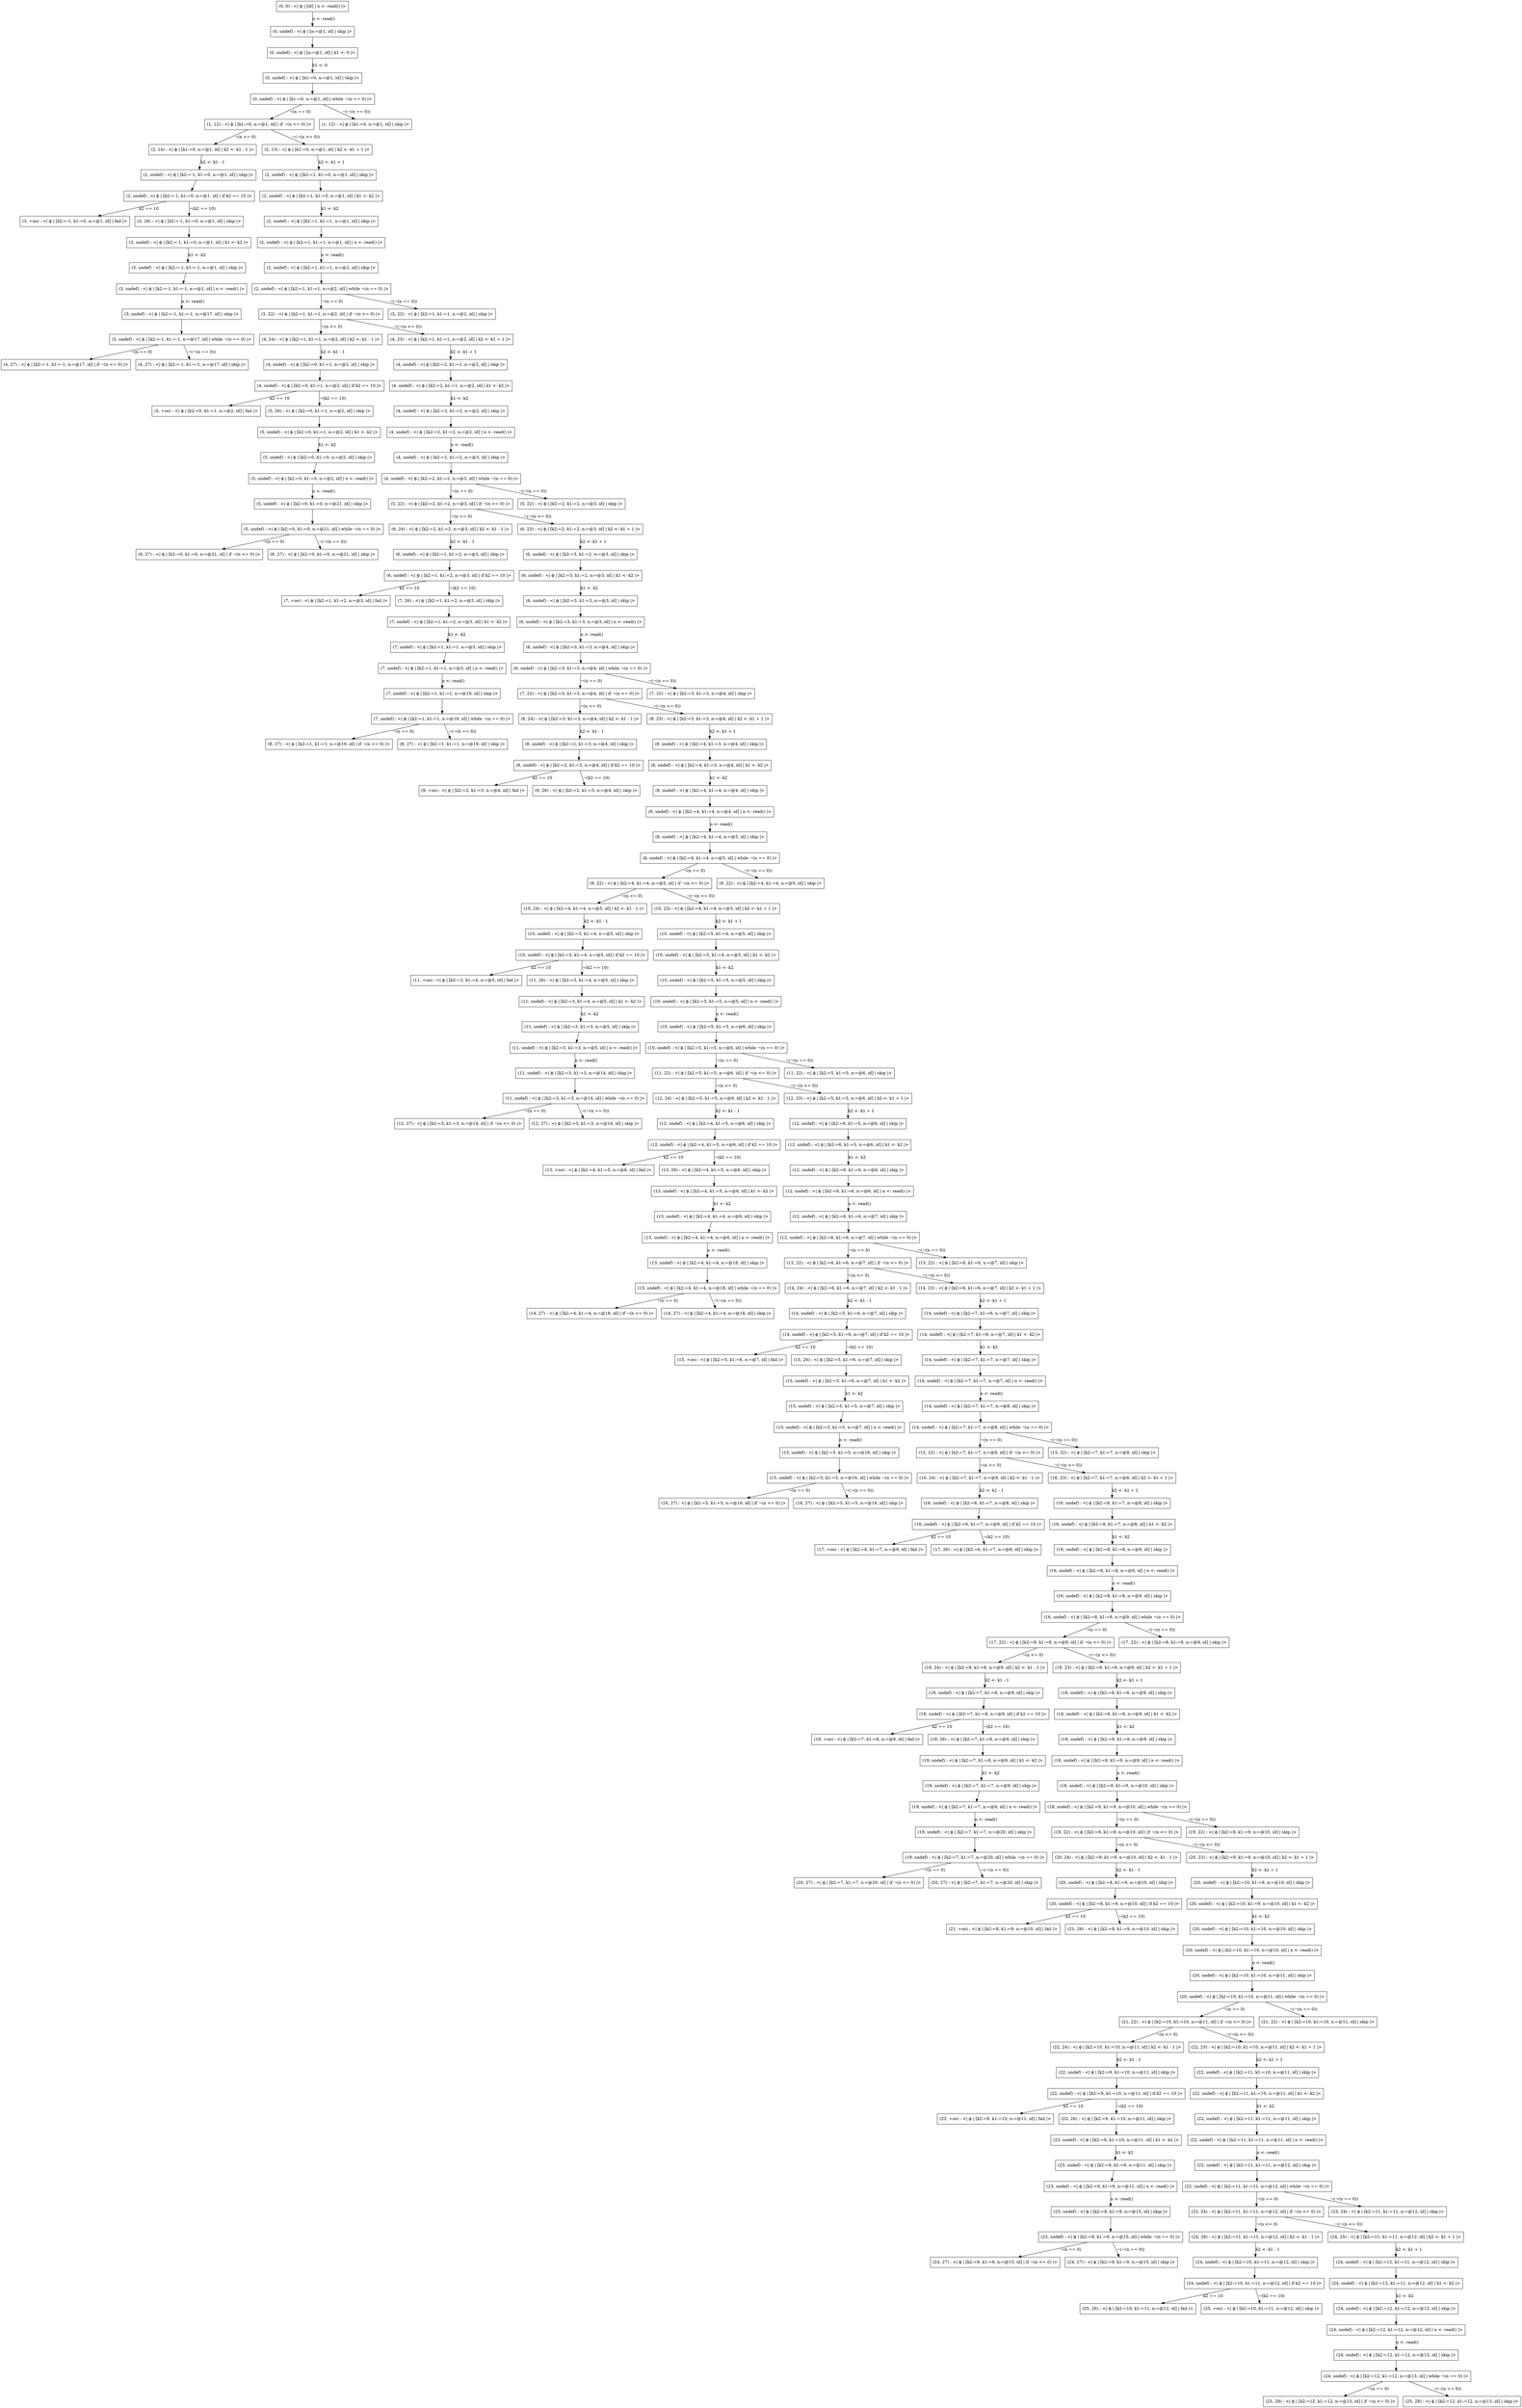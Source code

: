 digraph{
node[shape=box]
"(0, 0) : <| ϕ | [id] | n <- read() |>" -> "(0, undef) : <| ϕ | [n:=@1, id] | skip |>"[label="n <- read()"]
"(0, undef) : <| ϕ | [n:=@1, id] | skip |>" -> "(0, undef) : <| ϕ | [n:=@1, id] | k1 <- 0 |>"[label=""]
"(0, undef) : <| ϕ | [n:=@1, id] | k1 <- 0 |>" -> "(0, undef) : <| ϕ | [k1:=0, n:=@1, id] | skip |>"[label="k1 <- 0"]
"(0, undef) : <| ϕ | [k1:=0, n:=@1, id] | skip |>" -> "(0, undef) : <| ϕ | [k1:=0, n:=@1, id] | while ¬(n == 0) |>"[label=""]
"(0, undef) : <| ϕ | [k1:=0, n:=@1, id] | while ¬(n == 0) |>" -> "(1, 12) : <| ϕ | [k1:=0, n:=@1, id] | if ¬(n <= 0) |>"[label="¬(n == 0)"]
"(0, undef) : <| ϕ | [k1:=0, n:=@1, id] | while ¬(n == 0) |>" -> "(1, 12) : <| ϕ | [k1:=0, n:=@1, id] | skip |>"[label="¬(¬(n == 0))"]
"(1, 12) : <| ϕ | [k1:=0, n:=@1, id] | if ¬(n <= 0) |>" -> "(2, 14) : <| ϕ | [k1:=0, n:=@1, id] | k2 <- k1 - 1 |>"[label="¬(n <= 0)"]
"(1, 12) : <| ϕ | [k1:=0, n:=@1, id] | if ¬(n <= 0) |>" -> "(2, 13) : <| ϕ | [k1:=0, n:=@1, id] | k2 <- k1 + 1 |>"[label="¬(¬(n <= 0))"]
"(2, 13) : <| ϕ | [k1:=0, n:=@1, id] | k2 <- k1 + 1 |>" -> "(2, undef) : <| ϕ | [k2:=1, k1:=0, n:=@1, id] | skip |>"[label="k2 <- k1 + 1"]
"(2, undef) : <| ϕ | [k2:=1, k1:=0, n:=@1, id] | skip |>" -> "(2, undef) : <| ϕ | [k2:=1, k1:=0, n:=@1, id] | k1 <- k2 |>"[label=""]
"(2, undef) : <| ϕ | [k2:=1, k1:=0, n:=@1, id] | k1 <- k2 |>" -> "(2, undef) : <| ϕ | [k2:=1, k1:=1, n:=@1, id] | skip |>"[label="k1 <- k2"]
"(2, undef) : <| ϕ | [k2:=1, k1:=1, n:=@1, id] | skip |>" -> "(2, undef) : <| ϕ | [k2:=1, k1:=1, n:=@1, id] | n <- read() |>"[label=""]
"(2, undef) : <| ϕ | [k2:=1, k1:=1, n:=@1, id] | n <- read() |>" -> "(2, undef) : <| ϕ | [k2:=1, k1:=1, n:=@2, id] | skip |>"[label="n <- read()"]
"(2, undef) : <| ϕ | [k2:=1, k1:=1, n:=@2, id] | skip |>" -> "(2, undef) : <| ϕ | [k2:=1, k1:=1, n:=@2, id] | while ¬(n == 0) |>"[label=""]
"(2, undef) : <| ϕ | [k2:=1, k1:=1, n:=@2, id] | while ¬(n == 0) |>" -> "(3, 22) : <| ϕ | [k2:=1, k1:=1, n:=@2, id] | if ¬(n <= 0) |>"[label="¬(n == 0)"]
"(2, undef) : <| ϕ | [k2:=1, k1:=1, n:=@2, id] | while ¬(n == 0) |>" -> "(3, 22) : <| ϕ | [k2:=1, k1:=1, n:=@2, id] | skip |>"[label="¬(¬(n == 0))"]
"(2, 14) : <| ϕ | [k1:=0, n:=@1, id] | k2 <- k1 - 1 |>" -> "(2, undef) : <| ϕ | [k2:=-1, k1:=0, n:=@1, id] | skip |>"[label="k2 <- k1 - 1"]
"(2, undef) : <| ϕ | [k2:=-1, k1:=0, n:=@1, id] | skip |>" -> "(2, undef) : <| ϕ | [k2:=-1, k1:=0, n:=@1, id] | if k2 == 10 |>"[label=""]
"(2, undef) : <| ϕ | [k2:=-1, k1:=0, n:=@1, id] | if k2 == 10 |>" -> "(3, +oo) : <| ϕ | [k2:=-1, k1:=0, n:=@1, id] | fail |>"[label="k2 == 10"]
"(2, undef) : <| ϕ | [k2:=-1, k1:=0, n:=@1, id] | if k2 == 10 |>" -> "(3, 26) : <| ϕ | [k2:=-1, k1:=0, n:=@1, id] | skip |>"[label="¬(k2 == 10)"]
"(3, 22) : <| ϕ | [k2:=1, k1:=1, n:=@2, id] | if ¬(n <= 0) |>" -> "(4, 24) : <| ϕ | [k2:=1, k1:=1, n:=@2, id] | k2 <- k1 - 1 |>"[label="¬(n <= 0)"]
"(3, 22) : <| ϕ | [k2:=1, k1:=1, n:=@2, id] | if ¬(n <= 0) |>" -> "(4, 23) : <| ϕ | [k2:=1, k1:=1, n:=@2, id] | k2 <- k1 + 1 |>"[label="¬(¬(n <= 0))"]
"(4, 23) : <| ϕ | [k2:=1, k1:=1, n:=@2, id] | k2 <- k1 + 1 |>" -> "(4, undef) : <| ϕ | [k2:=2, k1:=1, n:=@2, id] | skip |>"[label="k2 <- k1 + 1"]
"(4, undef) : <| ϕ | [k2:=2, k1:=1, n:=@2, id] | skip |>" -> "(4, undef) : <| ϕ | [k2:=2, k1:=1, n:=@2, id] | k1 <- k2 |>"[label=""]
"(4, undef) : <| ϕ | [k2:=2, k1:=1, n:=@2, id] | k1 <- k2 |>" -> "(4, undef) : <| ϕ | [k2:=2, k1:=2, n:=@2, id] | skip |>"[label="k1 <- k2"]
"(4, undef) : <| ϕ | [k2:=2, k1:=2, n:=@2, id] | skip |>" -> "(4, undef) : <| ϕ | [k2:=2, k1:=2, n:=@2, id] | n <- read() |>"[label=""]
"(4, undef) : <| ϕ | [k2:=2, k1:=2, n:=@2, id] | n <- read() |>" -> "(4, undef) : <| ϕ | [k2:=2, k1:=2, n:=@3, id] | skip |>"[label="n <- read()"]
"(4, undef) : <| ϕ | [k2:=2, k1:=2, n:=@3, id] | skip |>" -> "(4, undef) : <| ϕ | [k2:=2, k1:=2, n:=@3, id] | while ¬(n == 0) |>"[label=""]
"(4, undef) : <| ϕ | [k2:=2, k1:=2, n:=@3, id] | while ¬(n == 0) |>" -> "(5, 22) : <| ϕ | [k2:=2, k1:=2, n:=@3, id] | if ¬(n <= 0) |>"[label="¬(n == 0)"]
"(4, undef) : <| ϕ | [k2:=2, k1:=2, n:=@3, id] | while ¬(n == 0) |>" -> "(5, 22) : <| ϕ | [k2:=2, k1:=2, n:=@3, id] | skip |>"[label="¬(¬(n == 0))"]
"(5, 22) : <| ϕ | [k2:=2, k1:=2, n:=@3, id] | if ¬(n <= 0) |>" -> "(6, 24) : <| ϕ | [k2:=2, k1:=2, n:=@3, id] | k2 <- k1 - 1 |>"[label="¬(n <= 0)"]
"(5, 22) : <| ϕ | [k2:=2, k1:=2, n:=@3, id] | if ¬(n <= 0) |>" -> "(6, 23) : <| ϕ | [k2:=2, k1:=2, n:=@3, id] | k2 <- k1 + 1 |>"[label="¬(¬(n <= 0))"]
"(6, 23) : <| ϕ | [k2:=2, k1:=2, n:=@3, id] | k2 <- k1 + 1 |>" -> "(6, undef) : <| ϕ | [k2:=3, k1:=2, n:=@3, id] | skip |>"[label="k2 <- k1 + 1"]
"(6, undef) : <| ϕ | [k2:=3, k1:=2, n:=@3, id] | skip |>" -> "(6, undef) : <| ϕ | [k2:=3, k1:=2, n:=@3, id] | k1 <- k2 |>"[label=""]
"(6, undef) : <| ϕ | [k2:=3, k1:=2, n:=@3, id] | k1 <- k2 |>" -> "(6, undef) : <| ϕ | [k2:=3, k1:=3, n:=@3, id] | skip |>"[label="k1 <- k2"]
"(6, undef) : <| ϕ | [k2:=3, k1:=3, n:=@3, id] | skip |>" -> "(6, undef) : <| ϕ | [k2:=3, k1:=3, n:=@3, id] | n <- read() |>"[label=""]
"(6, undef) : <| ϕ | [k2:=3, k1:=3, n:=@3, id] | n <- read() |>" -> "(6, undef) : <| ϕ | [k2:=3, k1:=3, n:=@4, id] | skip |>"[label="n <- read()"]
"(6, undef) : <| ϕ | [k2:=3, k1:=3, n:=@4, id] | skip |>" -> "(6, undef) : <| ϕ | [k2:=3, k1:=3, n:=@4, id] | while ¬(n == 0) |>"[label=""]
"(6, undef) : <| ϕ | [k2:=3, k1:=3, n:=@4, id] | while ¬(n == 0) |>" -> "(7, 22) : <| ϕ | [k2:=3, k1:=3, n:=@4, id] | if ¬(n <= 0) |>"[label="¬(n == 0)"]
"(6, undef) : <| ϕ | [k2:=3, k1:=3, n:=@4, id] | while ¬(n == 0) |>" -> "(7, 22) : <| ϕ | [k2:=3, k1:=3, n:=@4, id] | skip |>"[label="¬(¬(n == 0))"]
"(7, 22) : <| ϕ | [k2:=3, k1:=3, n:=@4, id] | if ¬(n <= 0) |>" -> "(8, 24) : <| ϕ | [k2:=3, k1:=3, n:=@4, id] | k2 <- k1 - 1 |>"[label="¬(n <= 0)"]
"(7, 22) : <| ϕ | [k2:=3, k1:=3, n:=@4, id] | if ¬(n <= 0) |>" -> "(8, 23) : <| ϕ | [k2:=3, k1:=3, n:=@4, id] | k2 <- k1 + 1 |>"[label="¬(¬(n <= 0))"]
"(8, 23) : <| ϕ | [k2:=3, k1:=3, n:=@4, id] | k2 <- k1 + 1 |>" -> "(8, undef) : <| ϕ | [k2:=4, k1:=3, n:=@4, id] | skip |>"[label="k2 <- k1 + 1"]
"(8, undef) : <| ϕ | [k2:=4, k1:=3, n:=@4, id] | skip |>" -> "(8, undef) : <| ϕ | [k2:=4, k1:=3, n:=@4, id] | k1 <- k2 |>"[label=""]
"(8, undef) : <| ϕ | [k2:=4, k1:=3, n:=@4, id] | k1 <- k2 |>" -> "(8, undef) : <| ϕ | [k2:=4, k1:=4, n:=@4, id] | skip |>"[label="k1 <- k2"]
"(8, undef) : <| ϕ | [k2:=4, k1:=4, n:=@4, id] | skip |>" -> "(8, undef) : <| ϕ | [k2:=4, k1:=4, n:=@4, id] | n <- read() |>"[label=""]
"(8, undef) : <| ϕ | [k2:=4, k1:=4, n:=@4, id] | n <- read() |>" -> "(8, undef) : <| ϕ | [k2:=4, k1:=4, n:=@5, id] | skip |>"[label="n <- read()"]
"(8, undef) : <| ϕ | [k2:=4, k1:=4, n:=@5, id] | skip |>" -> "(8, undef) : <| ϕ | [k2:=4, k1:=4, n:=@5, id] | while ¬(n == 0) |>"[label=""]
"(8, undef) : <| ϕ | [k2:=4, k1:=4, n:=@5, id] | while ¬(n == 0) |>" -> "(9, 22) : <| ϕ | [k2:=4, k1:=4, n:=@5, id] | if ¬(n <= 0) |>"[label="¬(n == 0)"]
"(8, undef) : <| ϕ | [k2:=4, k1:=4, n:=@5, id] | while ¬(n == 0) |>" -> "(9, 22) : <| ϕ | [k2:=4, k1:=4, n:=@5, id] | skip |>"[label="¬(¬(n == 0))"]
"(9, 22) : <| ϕ | [k2:=4, k1:=4, n:=@5, id] | if ¬(n <= 0) |>" -> "(10, 24) : <| ϕ | [k2:=4, k1:=4, n:=@5, id] | k2 <- k1 - 1 |>"[label="¬(n <= 0)"]
"(9, 22) : <| ϕ | [k2:=4, k1:=4, n:=@5, id] | if ¬(n <= 0) |>" -> "(10, 23) : <| ϕ | [k2:=4, k1:=4, n:=@5, id] | k2 <- k1 + 1 |>"[label="¬(¬(n <= 0))"]
"(10, 23) : <| ϕ | [k2:=4, k1:=4, n:=@5, id] | k2 <- k1 + 1 |>" -> "(10, undef) : <| ϕ | [k2:=5, k1:=4, n:=@5, id] | skip |>"[label="k2 <- k1 + 1"]
"(10, undef) : <| ϕ | [k2:=5, k1:=4, n:=@5, id] | skip |>" -> "(10, undef) : <| ϕ | [k2:=5, k1:=4, n:=@5, id] | k1 <- k2 |>"[label=""]
"(10, undef) : <| ϕ | [k2:=5, k1:=4, n:=@5, id] | k1 <- k2 |>" -> "(10, undef) : <| ϕ | [k2:=5, k1:=5, n:=@5, id] | skip |>"[label="k1 <- k2"]
"(10, undef) : <| ϕ | [k2:=5, k1:=5, n:=@5, id] | skip |>" -> "(10, undef) : <| ϕ | [k2:=5, k1:=5, n:=@5, id] | n <- read() |>"[label=""]
"(10, undef) : <| ϕ | [k2:=5, k1:=5, n:=@5, id] | n <- read() |>" -> "(10, undef) : <| ϕ | [k2:=5, k1:=5, n:=@6, id] | skip |>"[label="n <- read()"]
"(10, undef) : <| ϕ | [k2:=5, k1:=5, n:=@6, id] | skip |>" -> "(10, undef) : <| ϕ | [k2:=5, k1:=5, n:=@6, id] | while ¬(n == 0) |>"[label=""]
"(10, undef) : <| ϕ | [k2:=5, k1:=5, n:=@6, id] | while ¬(n == 0) |>" -> "(11, 22) : <| ϕ | [k2:=5, k1:=5, n:=@6, id] | if ¬(n <= 0) |>"[label="¬(n == 0)"]
"(10, undef) : <| ϕ | [k2:=5, k1:=5, n:=@6, id] | while ¬(n == 0) |>" -> "(11, 22) : <| ϕ | [k2:=5, k1:=5, n:=@6, id] | skip |>"[label="¬(¬(n == 0))"]
"(11, 22) : <| ϕ | [k2:=5, k1:=5, n:=@6, id] | if ¬(n <= 0) |>" -> "(12, 24) : <| ϕ | [k2:=5, k1:=5, n:=@6, id] | k2 <- k1 - 1 |>"[label="¬(n <= 0)"]
"(11, 22) : <| ϕ | [k2:=5, k1:=5, n:=@6, id] | if ¬(n <= 0) |>" -> "(12, 23) : <| ϕ | [k2:=5, k1:=5, n:=@6, id] | k2 <- k1 + 1 |>"[label="¬(¬(n <= 0))"]
"(12, 23) : <| ϕ | [k2:=5, k1:=5, n:=@6, id] | k2 <- k1 + 1 |>" -> "(12, undef) : <| ϕ | [k2:=6, k1:=5, n:=@6, id] | skip |>"[label="k2 <- k1 + 1"]
"(12, undef) : <| ϕ | [k2:=6, k1:=5, n:=@6, id] | skip |>" -> "(12, undef) : <| ϕ | [k2:=6, k1:=5, n:=@6, id] | k1 <- k2 |>"[label=""]
"(12, undef) : <| ϕ | [k2:=6, k1:=5, n:=@6, id] | k1 <- k2 |>" -> "(12, undef) : <| ϕ | [k2:=6, k1:=6, n:=@6, id] | skip |>"[label="k1 <- k2"]
"(12, undef) : <| ϕ | [k2:=6, k1:=6, n:=@6, id] | skip |>" -> "(12, undef) : <| ϕ | [k2:=6, k1:=6, n:=@6, id] | n <- read() |>"[label=""]
"(12, undef) : <| ϕ | [k2:=6, k1:=6, n:=@6, id] | n <- read() |>" -> "(12, undef) : <| ϕ | [k2:=6, k1:=6, n:=@7, id] | skip |>"[label="n <- read()"]
"(12, undef) : <| ϕ | [k2:=6, k1:=6, n:=@7, id] | skip |>" -> "(12, undef) : <| ϕ | [k2:=6, k1:=6, n:=@7, id] | while ¬(n == 0) |>"[label=""]
"(12, undef) : <| ϕ | [k2:=6, k1:=6, n:=@7, id] | while ¬(n == 0) |>" -> "(13, 22) : <| ϕ | [k2:=6, k1:=6, n:=@7, id] | if ¬(n <= 0) |>"[label="¬(n == 0)"]
"(12, undef) : <| ϕ | [k2:=6, k1:=6, n:=@7, id] | while ¬(n == 0) |>" -> "(13, 22) : <| ϕ | [k2:=6, k1:=6, n:=@7, id] | skip |>"[label="¬(¬(n == 0))"]
"(13, 22) : <| ϕ | [k2:=6, k1:=6, n:=@7, id] | if ¬(n <= 0) |>" -> "(14, 24) : <| ϕ | [k2:=6, k1:=6, n:=@7, id] | k2 <- k1 - 1 |>"[label="¬(n <= 0)"]
"(13, 22) : <| ϕ | [k2:=6, k1:=6, n:=@7, id] | if ¬(n <= 0) |>" -> "(14, 23) : <| ϕ | [k2:=6, k1:=6, n:=@7, id] | k2 <- k1 + 1 |>"[label="¬(¬(n <= 0))"]
"(14, 23) : <| ϕ | [k2:=6, k1:=6, n:=@7, id] | k2 <- k1 + 1 |>" -> "(14, undef) : <| ϕ | [k2:=7, k1:=6, n:=@7, id] | skip |>"[label="k2 <- k1 + 1"]
"(14, undef) : <| ϕ | [k2:=7, k1:=6, n:=@7, id] | skip |>" -> "(14, undef) : <| ϕ | [k2:=7, k1:=6, n:=@7, id] | k1 <- k2 |>"[label=""]
"(14, undef) : <| ϕ | [k2:=7, k1:=6, n:=@7, id] | k1 <- k2 |>" -> "(14, undef) : <| ϕ | [k2:=7, k1:=7, n:=@7, id] | skip |>"[label="k1 <- k2"]
"(14, undef) : <| ϕ | [k2:=7, k1:=7, n:=@7, id] | skip |>" -> "(14, undef) : <| ϕ | [k2:=7, k1:=7, n:=@7, id] | n <- read() |>"[label=""]
"(14, undef) : <| ϕ | [k2:=7, k1:=7, n:=@7, id] | n <- read() |>" -> "(14, undef) : <| ϕ | [k2:=7, k1:=7, n:=@8, id] | skip |>"[label="n <- read()"]
"(14, undef) : <| ϕ | [k2:=7, k1:=7, n:=@8, id] | skip |>" -> "(14, undef) : <| ϕ | [k2:=7, k1:=7, n:=@8, id] | while ¬(n == 0) |>"[label=""]
"(14, undef) : <| ϕ | [k2:=7, k1:=7, n:=@8, id] | while ¬(n == 0) |>" -> "(15, 22) : <| ϕ | [k2:=7, k1:=7, n:=@8, id] | if ¬(n <= 0) |>"[label="¬(n == 0)"]
"(14, undef) : <| ϕ | [k2:=7, k1:=7, n:=@8, id] | while ¬(n == 0) |>" -> "(15, 22) : <| ϕ | [k2:=7, k1:=7, n:=@8, id] | skip |>"[label="¬(¬(n == 0))"]
"(15, 22) : <| ϕ | [k2:=7, k1:=7, n:=@8, id] | if ¬(n <= 0) |>" -> "(16, 24) : <| ϕ | [k2:=7, k1:=7, n:=@8, id] | k2 <- k1 - 1 |>"[label="¬(n <= 0)"]
"(15, 22) : <| ϕ | [k2:=7, k1:=7, n:=@8, id] | if ¬(n <= 0) |>" -> "(16, 23) : <| ϕ | [k2:=7, k1:=7, n:=@8, id] | k2 <- k1 + 1 |>"[label="¬(¬(n <= 0))"]
"(16, 23) : <| ϕ | [k2:=7, k1:=7, n:=@8, id] | k2 <- k1 + 1 |>" -> "(16, undef) : <| ϕ | [k2:=8, k1:=7, n:=@8, id] | skip |>"[label="k2 <- k1 + 1"]
"(16, undef) : <| ϕ | [k2:=8, k1:=7, n:=@8, id] | skip |>" -> "(16, undef) : <| ϕ | [k2:=8, k1:=7, n:=@8, id] | k1 <- k2 |>"[label=""]
"(16, undef) : <| ϕ | [k2:=8, k1:=7, n:=@8, id] | k1 <- k2 |>" -> "(16, undef) : <| ϕ | [k2:=8, k1:=8, n:=@8, id] | skip |>"[label="k1 <- k2"]
"(16, undef) : <| ϕ | [k2:=8, k1:=8, n:=@8, id] | skip |>" -> "(16, undef) : <| ϕ | [k2:=8, k1:=8, n:=@8, id] | n <- read() |>"[label=""]
"(16, undef) : <| ϕ | [k2:=8, k1:=8, n:=@8, id] | n <- read() |>" -> "(16, undef) : <| ϕ | [k2:=8, k1:=8, n:=@9, id] | skip |>"[label="n <- read()"]
"(16, undef) : <| ϕ | [k2:=8, k1:=8, n:=@9, id] | skip |>" -> "(16, undef) : <| ϕ | [k2:=8, k1:=8, n:=@9, id] | while ¬(n == 0) |>"[label=""]
"(16, undef) : <| ϕ | [k2:=8, k1:=8, n:=@9, id] | while ¬(n == 0) |>" -> "(17, 22) : <| ϕ | [k2:=8, k1:=8, n:=@9, id] | if ¬(n <= 0) |>"[label="¬(n == 0)"]
"(16, undef) : <| ϕ | [k2:=8, k1:=8, n:=@9, id] | while ¬(n == 0) |>" -> "(17, 22) : <| ϕ | [k2:=8, k1:=8, n:=@9, id] | skip |>"[label="¬(¬(n == 0))"]
"(17, 22) : <| ϕ | [k2:=8, k1:=8, n:=@9, id] | if ¬(n <= 0) |>" -> "(18, 24) : <| ϕ | [k2:=8, k1:=8, n:=@9, id] | k2 <- k1 - 1 |>"[label="¬(n <= 0)"]
"(17, 22) : <| ϕ | [k2:=8, k1:=8, n:=@9, id] | if ¬(n <= 0) |>" -> "(18, 23) : <| ϕ | [k2:=8, k1:=8, n:=@9, id] | k2 <- k1 + 1 |>"[label="¬(¬(n <= 0))"]
"(18, 23) : <| ϕ | [k2:=8, k1:=8, n:=@9, id] | k2 <- k1 + 1 |>" -> "(18, undef) : <| ϕ | [k2:=9, k1:=8, n:=@9, id] | skip |>"[label="k2 <- k1 + 1"]
"(18, undef) : <| ϕ | [k2:=9, k1:=8, n:=@9, id] | skip |>" -> "(18, undef) : <| ϕ | [k2:=9, k1:=8, n:=@9, id] | k1 <- k2 |>"[label=""]
"(18, undef) : <| ϕ | [k2:=9, k1:=8, n:=@9, id] | k1 <- k2 |>" -> "(18, undef) : <| ϕ | [k2:=9, k1:=9, n:=@9, id] | skip |>"[label="k1 <- k2"]
"(18, undef) : <| ϕ | [k2:=9, k1:=9, n:=@9, id] | skip |>" -> "(18, undef) : <| ϕ | [k2:=9, k1:=9, n:=@9, id] | n <- read() |>"[label=""]
"(18, undef) : <| ϕ | [k2:=9, k1:=9, n:=@9, id] | n <- read() |>" -> "(18, undef) : <| ϕ | [k2:=9, k1:=9, n:=@10, id] | skip |>"[label="n <- read()"]
"(18, undef) : <| ϕ | [k2:=9, k1:=9, n:=@10, id] | skip |>" -> "(18, undef) : <| ϕ | [k2:=9, k1:=9, n:=@10, id] | while ¬(n == 0) |>"[label=""]
"(18, undef) : <| ϕ | [k2:=9, k1:=9, n:=@10, id] | while ¬(n == 0) |>" -> "(19, 22) : <| ϕ | [k2:=9, k1:=9, n:=@10, id] | if ¬(n <= 0) |>"[label="¬(n == 0)"]
"(18, undef) : <| ϕ | [k2:=9, k1:=9, n:=@10, id] | while ¬(n == 0) |>" -> "(19, 22) : <| ϕ | [k2:=9, k1:=9, n:=@10, id] | skip |>"[label="¬(¬(n == 0))"]
"(19, 22) : <| ϕ | [k2:=9, k1:=9, n:=@10, id] | if ¬(n <= 0) |>" -> "(20, 24) : <| ϕ | [k2:=9, k1:=9, n:=@10, id] | k2 <- k1 - 1 |>"[label="¬(n <= 0)"]
"(19, 22) : <| ϕ | [k2:=9, k1:=9, n:=@10, id] | if ¬(n <= 0) |>" -> "(20, 23) : <| ϕ | [k2:=9, k1:=9, n:=@10, id] | k2 <- k1 + 1 |>"[label="¬(¬(n <= 0))"]
"(20, 23) : <| ϕ | [k2:=9, k1:=9, n:=@10, id] | k2 <- k1 + 1 |>" -> "(20, undef) : <| ϕ | [k2:=10, k1:=9, n:=@10, id] | skip |>"[label="k2 <- k1 + 1"]
"(20, undef) : <| ϕ | [k2:=10, k1:=9, n:=@10, id] | skip |>" -> "(20, undef) : <| ϕ | [k2:=10, k1:=9, n:=@10, id] | k1 <- k2 |>"[label=""]
"(20, undef) : <| ϕ | [k2:=10, k1:=9, n:=@10, id] | k1 <- k2 |>" -> "(20, undef) : <| ϕ | [k2:=10, k1:=10, n:=@10, id] | skip |>"[label="k1 <- k2"]
"(20, undef) : <| ϕ | [k2:=10, k1:=10, n:=@10, id] | skip |>" -> "(20, undef) : <| ϕ | [k2:=10, k1:=10, n:=@10, id] | n <- read() |>"[label=""]
"(20, undef) : <| ϕ | [k2:=10, k1:=10, n:=@10, id] | n <- read() |>" -> "(20, undef) : <| ϕ | [k2:=10, k1:=10, n:=@11, id] | skip |>"[label="n <- read()"]
"(20, undef) : <| ϕ | [k2:=10, k1:=10, n:=@11, id] | skip |>" -> "(20, undef) : <| ϕ | [k2:=10, k1:=10, n:=@11, id] | while ¬(n == 0) |>"[label=""]
"(20, undef) : <| ϕ | [k2:=10, k1:=10, n:=@11, id] | while ¬(n == 0) |>" -> "(21, 22) : <| ϕ | [k2:=10, k1:=10, n:=@11, id] | if ¬(n <= 0) |>"[label="¬(n == 0)"]
"(20, undef) : <| ϕ | [k2:=10, k1:=10, n:=@11, id] | while ¬(n == 0) |>" -> "(21, 22) : <| ϕ | [k2:=10, k1:=10, n:=@11, id] | skip |>"[label="¬(¬(n == 0))"]
"(21, 22) : <| ϕ | [k2:=10, k1:=10, n:=@11, id] | if ¬(n <= 0) |>" -> "(22, 24) : <| ϕ | [k2:=10, k1:=10, n:=@11, id] | k2 <- k1 - 1 |>"[label="¬(n <= 0)"]
"(21, 22) : <| ϕ | [k2:=10, k1:=10, n:=@11, id] | if ¬(n <= 0) |>" -> "(22, 23) : <| ϕ | [k2:=10, k1:=10, n:=@11, id] | k2 <- k1 + 1 |>"[label="¬(¬(n <= 0))"]
"(22, 23) : <| ϕ | [k2:=10, k1:=10, n:=@11, id] | k2 <- k1 + 1 |>" -> "(22, undef) : <| ϕ | [k2:=11, k1:=10, n:=@11, id] | skip |>"[label="k2 <- k1 + 1"]
"(22, undef) : <| ϕ | [k2:=11, k1:=10, n:=@11, id] | skip |>" -> "(22, undef) : <| ϕ | [k2:=11, k1:=10, n:=@11, id] | k1 <- k2 |>"[label=""]
"(22, undef) : <| ϕ | [k2:=11, k1:=10, n:=@11, id] | k1 <- k2 |>" -> "(22, undef) : <| ϕ | [k2:=11, k1:=11, n:=@11, id] | skip |>"[label="k1 <- k2"]
"(22, undef) : <| ϕ | [k2:=11, k1:=11, n:=@11, id] | skip |>" -> "(22, undef) : <| ϕ | [k2:=11, k1:=11, n:=@11, id] | n <- read() |>"[label=""]
"(22, undef) : <| ϕ | [k2:=11, k1:=11, n:=@11, id] | n <- read() |>" -> "(22, undef) : <| ϕ | [k2:=11, k1:=11, n:=@12, id] | skip |>"[label="n <- read()"]
"(22, undef) : <| ϕ | [k2:=11, k1:=11, n:=@12, id] | skip |>" -> "(22, undef) : <| ϕ | [k2:=11, k1:=11, n:=@12, id] | while ¬(n == 0) |>"[label=""]
"(22, undef) : <| ϕ | [k2:=11, k1:=11, n:=@12, id] | while ¬(n == 0) |>" -> "(23, 24) : <| ϕ | [k2:=11, k1:=11, n:=@12, id] | if ¬(n <= 0) |>"[label="¬(n == 0)"]
"(22, undef) : <| ϕ | [k2:=11, k1:=11, n:=@12, id] | while ¬(n == 0) |>" -> "(23, 24) : <| ϕ | [k2:=11, k1:=11, n:=@12, id] | skip |>"[label="¬(¬(n == 0))"]
"(22, 24) : <| ϕ | [k2:=10, k1:=10, n:=@11, id] | k2 <- k1 - 1 |>" -> "(22, undef) : <| ϕ | [k2:=9, k1:=10, n:=@11, id] | skip |>"[label="k2 <- k1 - 1"]
"(22, undef) : <| ϕ | [k2:=9, k1:=10, n:=@11, id] | skip |>" -> "(22, undef) : <| ϕ | [k2:=9, k1:=10, n:=@11, id] | if k2 == 10 |>"[label=""]
"(22, undef) : <| ϕ | [k2:=9, k1:=10, n:=@11, id] | if k2 == 10 |>" -> "(23, +oo) : <| ϕ | [k2:=9, k1:=10, n:=@11, id] | fail |>"[label="k2 == 10"]
"(22, undef) : <| ϕ | [k2:=9, k1:=10, n:=@11, id] | if k2 == 10 |>" -> "(23, 26) : <| ϕ | [k2:=9, k1:=10, n:=@11, id] | skip |>"[label="¬(k2 == 10)"]
"(18, 24) : <| ϕ | [k2:=8, k1:=8, n:=@9, id] | k2 <- k1 - 1 |>" -> "(18, undef) : <| ϕ | [k2:=7, k1:=8, n:=@9, id] | skip |>"[label="k2 <- k1 - 1"]
"(18, undef) : <| ϕ | [k2:=7, k1:=8, n:=@9, id] | skip |>" -> "(18, undef) : <| ϕ | [k2:=7, k1:=8, n:=@9, id] | if k2 == 10 |>"[label=""]
"(18, undef) : <| ϕ | [k2:=7, k1:=8, n:=@9, id] | if k2 == 10 |>" -> "(19, +oo) : <| ϕ | [k2:=7, k1:=8, n:=@9, id] | fail |>"[label="k2 == 10"]
"(18, undef) : <| ϕ | [k2:=7, k1:=8, n:=@9, id] | if k2 == 10 |>" -> "(19, 26) : <| ϕ | [k2:=7, k1:=8, n:=@9, id] | skip |>"[label="¬(k2 == 10)"]
"(14, 24) : <| ϕ | [k2:=6, k1:=6, n:=@7, id] | k2 <- k1 - 1 |>" -> "(14, undef) : <| ϕ | [k2:=5, k1:=6, n:=@7, id] | skip |>"[label="k2 <- k1 - 1"]
"(14, undef) : <| ϕ | [k2:=5, k1:=6, n:=@7, id] | skip |>" -> "(14, undef) : <| ϕ | [k2:=5, k1:=6, n:=@7, id] | if k2 == 10 |>"[label=""]
"(14, undef) : <| ϕ | [k2:=5, k1:=6, n:=@7, id] | if k2 == 10 |>" -> "(15, +oo) : <| ϕ | [k2:=5, k1:=6, n:=@7, id] | fail |>"[label="k2 == 10"]
"(14, undef) : <| ϕ | [k2:=5, k1:=6, n:=@7, id] | if k2 == 10 |>" -> "(15, 26) : <| ϕ | [k2:=5, k1:=6, n:=@7, id] | skip |>"[label="¬(k2 == 10)"]
"(12, 24) : <| ϕ | [k2:=5, k1:=5, n:=@6, id] | k2 <- k1 - 1 |>" -> "(12, undef) : <| ϕ | [k2:=4, k1:=5, n:=@6, id] | skip |>"[label="k2 <- k1 - 1"]
"(12, undef) : <| ϕ | [k2:=4, k1:=5, n:=@6, id] | skip |>" -> "(12, undef) : <| ϕ | [k2:=4, k1:=5, n:=@6, id] | if k2 == 10 |>"[label=""]
"(12, undef) : <| ϕ | [k2:=4, k1:=5, n:=@6, id] | if k2 == 10 |>" -> "(13, +oo) : <| ϕ | [k2:=4, k1:=5, n:=@6, id] | fail |>"[label="k2 == 10"]
"(12, undef) : <| ϕ | [k2:=4, k1:=5, n:=@6, id] | if k2 == 10 |>" -> "(13, 26) : <| ϕ | [k2:=4, k1:=5, n:=@6, id] | skip |>"[label="¬(k2 == 10)"]
"(4, 24) : <| ϕ | [k2:=1, k1:=1, n:=@2, id] | k2 <- k1 - 1 |>" -> "(4, undef) : <| ϕ | [k2:=0, k1:=1, n:=@2, id] | skip |>"[label="k2 <- k1 - 1"]
"(4, undef) : <| ϕ | [k2:=0, k1:=1, n:=@2, id] | skip |>" -> "(4, undef) : <| ϕ | [k2:=0, k1:=1, n:=@2, id] | if k2 == 10 |>"[label=""]
"(4, undef) : <| ϕ | [k2:=0, k1:=1, n:=@2, id] | if k2 == 10 |>" -> "(5, +oo) : <| ϕ | [k2:=0, k1:=1, n:=@2, id] | fail |>"[label="k2 == 10"]
"(4, undef) : <| ϕ | [k2:=0, k1:=1, n:=@2, id] | if k2 == 10 |>" -> "(5, 26) : <| ϕ | [k2:=0, k1:=1, n:=@2, id] | skip |>"[label="¬(k2 == 10)"]
"(16, 24) : <| ϕ | [k2:=7, k1:=7, n:=@8, id] | k2 <- k1 - 1 |>" -> "(16, undef) : <| ϕ | [k2:=6, k1:=7, n:=@8, id] | skip |>"[label="k2 <- k1 - 1"]
"(16, undef) : <| ϕ | [k2:=6, k1:=7, n:=@8, id] | skip |>" -> "(16, undef) : <| ϕ | [k2:=6, k1:=7, n:=@8, id] | if k2 == 10 |>"[label=""]
"(16, undef) : <| ϕ | [k2:=6, k1:=7, n:=@8, id] | if k2 == 10 |>" -> "(17, +oo) : <| ϕ | [k2:=6, k1:=7, n:=@8, id] | fail |>"[label="k2 == 10"]
"(16, undef) : <| ϕ | [k2:=6, k1:=7, n:=@8, id] | if k2 == 10 |>" -> "(17, 26) : <| ϕ | [k2:=6, k1:=7, n:=@8, id] | skip |>"[label="¬(k2 == 10)"]
"(6, 24) : <| ϕ | [k2:=2, k1:=2, n:=@3, id] | k2 <- k1 - 1 |>" -> "(6, undef) : <| ϕ | [k2:=1, k1:=2, n:=@3, id] | skip |>"[label="k2 <- k1 - 1"]
"(6, undef) : <| ϕ | [k2:=1, k1:=2, n:=@3, id] | skip |>" -> "(6, undef) : <| ϕ | [k2:=1, k1:=2, n:=@3, id] | if k2 == 10 |>"[label=""]
"(6, undef) : <| ϕ | [k2:=1, k1:=2, n:=@3, id] | if k2 == 10 |>" -> "(7, +oo) : <| ϕ | [k2:=1, k1:=2, n:=@3, id] | fail |>"[label="k2 == 10"]
"(6, undef) : <| ϕ | [k2:=1, k1:=2, n:=@3, id] | if k2 == 10 |>" -> "(7, 26) : <| ϕ | [k2:=1, k1:=2, n:=@3, id] | skip |>"[label="¬(k2 == 10)"]
"(20, 24) : <| ϕ | [k2:=9, k1:=9, n:=@10, id] | k2 <- k1 - 1 |>" -> "(20, undef) : <| ϕ | [k2:=8, k1:=9, n:=@10, id] | skip |>"[label="k2 <- k1 - 1"]
"(20, undef) : <| ϕ | [k2:=8, k1:=9, n:=@10, id] | skip |>" -> "(20, undef) : <| ϕ | [k2:=8, k1:=9, n:=@10, id] | if k2 == 10 |>"[label=""]
"(20, undef) : <| ϕ | [k2:=8, k1:=9, n:=@10, id] | if k2 == 10 |>" -> "(21, +oo) : <| ϕ | [k2:=8, k1:=9, n:=@10, id] | fail |>"[label="k2 == 10"]
"(20, undef) : <| ϕ | [k2:=8, k1:=9, n:=@10, id] | if k2 == 10 |>" -> "(21, 26) : <| ϕ | [k2:=8, k1:=9, n:=@10, id] | skip |>"[label="¬(k2 == 10)"]
"(10, 24) : <| ϕ | [k2:=4, k1:=4, n:=@5, id] | k2 <- k1 - 1 |>" -> "(10, undef) : <| ϕ | [k2:=3, k1:=4, n:=@5, id] | skip |>"[label="k2 <- k1 - 1"]
"(10, undef) : <| ϕ | [k2:=3, k1:=4, n:=@5, id] | skip |>" -> "(10, undef) : <| ϕ | [k2:=3, k1:=4, n:=@5, id] | if k2 == 10 |>"[label=""]
"(10, undef) : <| ϕ | [k2:=3, k1:=4, n:=@5, id] | if k2 == 10 |>" -> "(11, +oo) : <| ϕ | [k2:=3, k1:=4, n:=@5, id] | fail |>"[label="k2 == 10"]
"(10, undef) : <| ϕ | [k2:=3, k1:=4, n:=@5, id] | if k2 == 10 |>" -> "(11, 26) : <| ϕ | [k2:=3, k1:=4, n:=@5, id] | skip |>"[label="¬(k2 == 10)"]
"(23, 24) : <| ϕ | [k2:=11, k1:=11, n:=@12, id] | if ¬(n <= 0) |>" -> "(24, 26) : <| ϕ | [k2:=11, k1:=11, n:=@12, id] | k2 <- k1 - 1 |>"[label="¬(n <= 0)"]
"(23, 24) : <| ϕ | [k2:=11, k1:=11, n:=@12, id] | if ¬(n <= 0) |>" -> "(24, 25) : <| ϕ | [k2:=11, k1:=11, n:=@12, id] | k2 <- k1 + 1 |>"[label="¬(¬(n <= 0))"]
"(8, 24) : <| ϕ | [k2:=3, k1:=3, n:=@4, id] | k2 <- k1 - 1 |>" -> "(8, undef) : <| ϕ | [k2:=2, k1:=3, n:=@4, id] | skip |>"[label="k2 <- k1 - 1"]
"(8, undef) : <| ϕ | [k2:=2, k1:=3, n:=@4, id] | skip |>" -> "(8, undef) : <| ϕ | [k2:=2, k1:=3, n:=@4, id] | if k2 == 10 |>"[label=""]
"(8, undef) : <| ϕ | [k2:=2, k1:=3, n:=@4, id] | if k2 == 10 |>" -> "(9, +oo) : <| ϕ | [k2:=2, k1:=3, n:=@4, id] | fail |>"[label="k2 == 10"]
"(8, undef) : <| ϕ | [k2:=2, k1:=3, n:=@4, id] | if k2 == 10 |>" -> "(9, 26) : <| ϕ | [k2:=2, k1:=3, n:=@4, id] | skip |>"[label="¬(k2 == 10)"]
"(24, 25) : <| ϕ | [k2:=11, k1:=11, n:=@12, id] | k2 <- k1 + 1 |>" -> "(24, undef) : <| ϕ | [k2:=12, k1:=11, n:=@12, id] | skip |>"[label="k2 <- k1 + 1"]
"(24, undef) : <| ϕ | [k2:=12, k1:=11, n:=@12, id] | skip |>" -> "(24, undef) : <| ϕ | [k2:=12, k1:=11, n:=@12, id] | k1 <- k2 |>"[label=""]
"(24, undef) : <| ϕ | [k2:=12, k1:=11, n:=@12, id] | k1 <- k2 |>" -> "(24, undef) : <| ϕ | [k2:=12, k1:=12, n:=@12, id] | skip |>"[label="k1 <- k2"]
"(24, undef) : <| ϕ | [k2:=12, k1:=12, n:=@12, id] | skip |>" -> "(24, undef) : <| ϕ | [k2:=12, k1:=12, n:=@12, id] | n <- read() |>"[label=""]
"(24, undef) : <| ϕ | [k2:=12, k1:=12, n:=@12, id] | n <- read() |>" -> "(24, undef) : <| ϕ | [k2:=12, k1:=12, n:=@13, id] | skip |>"[label="n <- read()"]
"(24, undef) : <| ϕ | [k2:=12, k1:=12, n:=@13, id] | skip |>" -> "(24, undef) : <| ϕ | [k2:=12, k1:=12, n:=@13, id] | while ¬(n == 0) |>"[label=""]
"(24, undef) : <| ϕ | [k2:=12, k1:=12, n:=@13, id] | while ¬(n == 0) |>" -> "(25, 28) : <| ϕ | [k2:=12, k1:=12, n:=@13, id] | if ¬(n <= 0) |>"[label="¬(n == 0)"]
"(24, undef) : <| ϕ | [k2:=12, k1:=12, n:=@13, id] | while ¬(n == 0) |>" -> "(25, 28) : <| ϕ | [k2:=12, k1:=12, n:=@13, id] | skip |>"[label="¬(¬(n == 0))"]
"(11, 26) : <| ϕ | [k2:=3, k1:=4, n:=@5, id] | skip |>" -> "(11, undef) : <| ϕ | [k2:=3, k1:=4, n:=@5, id] | k1 <- k2 |>"[label=""]
"(11, undef) : <| ϕ | [k2:=3, k1:=4, n:=@5, id] | k1 <- k2 |>" -> "(11, undef) : <| ϕ | [k2:=3, k1:=3, n:=@5, id] | skip |>"[label="k1 <- k2"]
"(11, undef) : <| ϕ | [k2:=3, k1:=3, n:=@5, id] | skip |>" -> "(11, undef) : <| ϕ | [k2:=3, k1:=3, n:=@5, id] | n <- read() |>"[label=""]
"(11, undef) : <| ϕ | [k2:=3, k1:=3, n:=@5, id] | n <- read() |>" -> "(11, undef) : <| ϕ | [k2:=3, k1:=3, n:=@14, id] | skip |>"[label="n <- read()"]
"(11, undef) : <| ϕ | [k2:=3, k1:=3, n:=@14, id] | skip |>" -> "(11, undef) : <| ϕ | [k2:=3, k1:=3, n:=@14, id] | while ¬(n == 0) |>"[label=""]
"(11, undef) : <| ϕ | [k2:=3, k1:=3, n:=@14, id] | while ¬(n == 0) |>" -> "(12, 27) : <| ϕ | [k2:=3, k1:=3, n:=@14, id] | if ¬(n <= 0) |>"[label="¬(n == 0)"]
"(11, undef) : <| ϕ | [k2:=3, k1:=3, n:=@14, id] | while ¬(n == 0) |>" -> "(12, 27) : <| ϕ | [k2:=3, k1:=3, n:=@14, id] | skip |>"[label="¬(¬(n == 0))"]
"(23, 26) : <| ϕ | [k2:=9, k1:=10, n:=@11, id] | skip |>" -> "(23, undef) : <| ϕ | [k2:=9, k1:=10, n:=@11, id] | k1 <- k2 |>"[label=""]
"(23, undef) : <| ϕ | [k2:=9, k1:=10, n:=@11, id] | k1 <- k2 |>" -> "(23, undef) : <| ϕ | [k2:=9, k1:=9, n:=@11, id] | skip |>"[label="k1 <- k2"]
"(23, undef) : <| ϕ | [k2:=9, k1:=9, n:=@11, id] | skip |>" -> "(23, undef) : <| ϕ | [k2:=9, k1:=9, n:=@11, id] | n <- read() |>"[label=""]
"(23, undef) : <| ϕ | [k2:=9, k1:=9, n:=@11, id] | n <- read() |>" -> "(23, undef) : <| ϕ | [k2:=9, k1:=9, n:=@15, id] | skip |>"[label="n <- read()"]
"(23, undef) : <| ϕ | [k2:=9, k1:=9, n:=@15, id] | skip |>" -> "(23, undef) : <| ϕ | [k2:=9, k1:=9, n:=@15, id] | while ¬(n == 0) |>"[label=""]
"(23, undef) : <| ϕ | [k2:=9, k1:=9, n:=@15, id] | while ¬(n == 0) |>" -> "(24, 27) : <| ϕ | [k2:=9, k1:=9, n:=@15, id] | if ¬(n <= 0) |>"[label="¬(n == 0)"]
"(23, undef) : <| ϕ | [k2:=9, k1:=9, n:=@15, id] | while ¬(n == 0) |>" -> "(24, 27) : <| ϕ | [k2:=9, k1:=9, n:=@15, id] | skip |>"[label="¬(¬(n == 0))"]
"(15, 26) : <| ϕ | [k2:=5, k1:=6, n:=@7, id] | skip |>" -> "(15, undef) : <| ϕ | [k2:=5, k1:=6, n:=@7, id] | k1 <- k2 |>"[label=""]
"(15, undef) : <| ϕ | [k2:=5, k1:=6, n:=@7, id] | k1 <- k2 |>" -> "(15, undef) : <| ϕ | [k2:=5, k1:=5, n:=@7, id] | skip |>"[label="k1 <- k2"]
"(15, undef) : <| ϕ | [k2:=5, k1:=5, n:=@7, id] | skip |>" -> "(15, undef) : <| ϕ | [k2:=5, k1:=5, n:=@7, id] | n <- read() |>"[label=""]
"(15, undef) : <| ϕ | [k2:=5, k1:=5, n:=@7, id] | n <- read() |>" -> "(15, undef) : <| ϕ | [k2:=5, k1:=5, n:=@16, id] | skip |>"[label="n <- read()"]
"(15, undef) : <| ϕ | [k2:=5, k1:=5, n:=@16, id] | skip |>" -> "(15, undef) : <| ϕ | [k2:=5, k1:=5, n:=@16, id] | while ¬(n == 0) |>"[label=""]
"(15, undef) : <| ϕ | [k2:=5, k1:=5, n:=@16, id] | while ¬(n == 0) |>" -> "(16, 27) : <| ϕ | [k2:=5, k1:=5, n:=@16, id] | if ¬(n <= 0) |>"[label="¬(n == 0)"]
"(15, undef) : <| ϕ | [k2:=5, k1:=5, n:=@16, id] | while ¬(n == 0) |>" -> "(16, 27) : <| ϕ | [k2:=5, k1:=5, n:=@16, id] | skip |>"[label="¬(¬(n == 0))"]
"(3, 26) : <| ϕ | [k2:=-1, k1:=0, n:=@1, id] | skip |>" -> "(3, undef) : <| ϕ | [k2:=-1, k1:=0, n:=@1, id] | k1 <- k2 |>"[label=""]
"(3, undef) : <| ϕ | [k2:=-1, k1:=0, n:=@1, id] | k1 <- k2 |>" -> "(3, undef) : <| ϕ | [k2:=-1, k1:=-1, n:=@1, id] | skip |>"[label="k1 <- k2"]
"(3, undef) : <| ϕ | [k2:=-1, k1:=-1, n:=@1, id] | skip |>" -> "(3, undef) : <| ϕ | [k2:=-1, k1:=-1, n:=@1, id] | n <- read() |>"[label=""]
"(3, undef) : <| ϕ | [k2:=-1, k1:=-1, n:=@1, id] | n <- read() |>" -> "(3, undef) : <| ϕ | [k2:=-1, k1:=-1, n:=@17, id] | skip |>"[label="n <- read()"]
"(3, undef) : <| ϕ | [k2:=-1, k1:=-1, n:=@17, id] | skip |>" -> "(3, undef) : <| ϕ | [k2:=-1, k1:=-1, n:=@17, id] | while ¬(n == 0) |>"[label=""]
"(3, undef) : <| ϕ | [k2:=-1, k1:=-1, n:=@17, id] | while ¬(n == 0) |>" -> "(4, 27) : <| ϕ | [k2:=-1, k1:=-1, n:=@17, id] | if ¬(n <= 0) |>"[label="¬(n == 0)"]
"(3, undef) : <| ϕ | [k2:=-1, k1:=-1, n:=@17, id] | while ¬(n == 0) |>" -> "(4, 27) : <| ϕ | [k2:=-1, k1:=-1, n:=@17, id] | skip |>"[label="¬(¬(n == 0))"]
"(13, 26) : <| ϕ | [k2:=4, k1:=5, n:=@6, id] | skip |>" -> "(13, undef) : <| ϕ | [k2:=4, k1:=5, n:=@6, id] | k1 <- k2 |>"[label=""]
"(13, undef) : <| ϕ | [k2:=4, k1:=5, n:=@6, id] | k1 <- k2 |>" -> "(13, undef) : <| ϕ | [k2:=4, k1:=4, n:=@6, id] | skip |>"[label="k1 <- k2"]
"(13, undef) : <| ϕ | [k2:=4, k1:=4, n:=@6, id] | skip |>" -> "(13, undef) : <| ϕ | [k2:=4, k1:=4, n:=@6, id] | n <- read() |>"[label=""]
"(13, undef) : <| ϕ | [k2:=4, k1:=4, n:=@6, id] | n <- read() |>" -> "(13, undef) : <| ϕ | [k2:=4, k1:=4, n:=@18, id] | skip |>"[label="n <- read()"]
"(13, undef) : <| ϕ | [k2:=4, k1:=4, n:=@18, id] | skip |>" -> "(13, undef) : <| ϕ | [k2:=4, k1:=4, n:=@18, id] | while ¬(n == 0) |>"[label=""]
"(13, undef) : <| ϕ | [k2:=4, k1:=4, n:=@18, id] | while ¬(n == 0) |>" -> "(14, 27) : <| ϕ | [k2:=4, k1:=4, n:=@18, id] | if ¬(n <= 0) |>"[label="¬(n == 0)"]
"(13, undef) : <| ϕ | [k2:=4, k1:=4, n:=@18, id] | while ¬(n == 0) |>" -> "(14, 27) : <| ϕ | [k2:=4, k1:=4, n:=@18, id] | skip |>"[label="¬(¬(n == 0))"]
"(7, 26) : <| ϕ | [k2:=1, k1:=2, n:=@3, id] | skip |>" -> "(7, undef) : <| ϕ | [k2:=1, k1:=2, n:=@3, id] | k1 <- k2 |>"[label=""]
"(7, undef) : <| ϕ | [k2:=1, k1:=2, n:=@3, id] | k1 <- k2 |>" -> "(7, undef) : <| ϕ | [k2:=1, k1:=1, n:=@3, id] | skip |>"[label="k1 <- k2"]
"(7, undef) : <| ϕ | [k2:=1, k1:=1, n:=@3, id] | skip |>" -> "(7, undef) : <| ϕ | [k2:=1, k1:=1, n:=@3, id] | n <- read() |>"[label=""]
"(7, undef) : <| ϕ | [k2:=1, k1:=1, n:=@3, id] | n <- read() |>" -> "(7, undef) : <| ϕ | [k2:=1, k1:=1, n:=@19, id] | skip |>"[label="n <- read()"]
"(7, undef) : <| ϕ | [k2:=1, k1:=1, n:=@19, id] | skip |>" -> "(7, undef) : <| ϕ | [k2:=1, k1:=1, n:=@19, id] | while ¬(n == 0) |>"[label=""]
"(7, undef) : <| ϕ | [k2:=1, k1:=1, n:=@19, id] | while ¬(n == 0) |>" -> "(8, 27) : <| ϕ | [k2:=1, k1:=1, n:=@19, id] | if ¬(n <= 0) |>"[label="¬(n == 0)"]
"(7, undef) : <| ϕ | [k2:=1, k1:=1, n:=@19, id] | while ¬(n == 0) |>" -> "(8, 27) : <| ϕ | [k2:=1, k1:=1, n:=@19, id] | skip |>"[label="¬(¬(n == 0))"]
"(19, 26) : <| ϕ | [k2:=7, k1:=8, n:=@9, id] | skip |>" -> "(19, undef) : <| ϕ | [k2:=7, k1:=8, n:=@9, id] | k1 <- k2 |>"[label=""]
"(19, undef) : <| ϕ | [k2:=7, k1:=8, n:=@9, id] | k1 <- k2 |>" -> "(19, undef) : <| ϕ | [k2:=7, k1:=7, n:=@9, id] | skip |>"[label="k1 <- k2"]
"(19, undef) : <| ϕ | [k2:=7, k1:=7, n:=@9, id] | skip |>" -> "(19, undef) : <| ϕ | [k2:=7, k1:=7, n:=@9, id] | n <- read() |>"[label=""]
"(19, undef) : <| ϕ | [k2:=7, k1:=7, n:=@9, id] | n <- read() |>" -> "(19, undef) : <| ϕ | [k2:=7, k1:=7, n:=@20, id] | skip |>"[label="n <- read()"]
"(19, undef) : <| ϕ | [k2:=7, k1:=7, n:=@20, id] | skip |>" -> "(19, undef) : <| ϕ | [k2:=7, k1:=7, n:=@20, id] | while ¬(n == 0) |>"[label=""]
"(19, undef) : <| ϕ | [k2:=7, k1:=7, n:=@20, id] | while ¬(n == 0) |>" -> "(20, 27) : <| ϕ | [k2:=7, k1:=7, n:=@20, id] | if ¬(n <= 0) |>"[label="¬(n == 0)"]
"(19, undef) : <| ϕ | [k2:=7, k1:=7, n:=@20, id] | while ¬(n == 0) |>" -> "(20, 27) : <| ϕ | [k2:=7, k1:=7, n:=@20, id] | skip |>"[label="¬(¬(n == 0))"]
"(24, 26) : <| ϕ | [k2:=11, k1:=11, n:=@12, id] | k2 <- k1 - 1 |>" -> "(24, undef) : <| ϕ | [k2:=10, k1:=11, n:=@12, id] | skip |>"[label="k2 <- k1 - 1"]
"(24, undef) : <| ϕ | [k2:=10, k1:=11, n:=@12, id] | skip |>" -> "(24, undef) : <| ϕ | [k2:=10, k1:=11, n:=@12, id] | if k2 == 10 |>"[label=""]
"(24, undef) : <| ϕ | [k2:=10, k1:=11, n:=@12, id] | if k2 == 10 |>" -> "(25, 26) : <| ϕ | [k2:=10, k1:=11, n:=@12, id] | fail |>"[label="k2 == 10"]
"(24, undef) : <| ϕ | [k2:=10, k1:=11, n:=@12, id] | if k2 == 10 |>" -> "(25, +oo) : <| ϕ | [k2:=10, k1:=11, n:=@12, id] | skip |>"[label="¬(k2 == 10)"]
"(5, 26) : <| ϕ | [k2:=0, k1:=1, n:=@2, id] | skip |>" -> "(5, undef) : <| ϕ | [k2:=0, k1:=1, n:=@2, id] | k1 <- k2 |>"[label=""]
"(5, undef) : <| ϕ | [k2:=0, k1:=1, n:=@2, id] | k1 <- k2 |>" -> "(5, undef) : <| ϕ | [k2:=0, k1:=0, n:=@2, id] | skip |>"[label="k1 <- k2"]
"(5, undef) : <| ϕ | [k2:=0, k1:=0, n:=@2, id] | skip |>" -> "(5, undef) : <| ϕ | [k2:=0, k1:=0, n:=@2, id] | n <- read() |>"[label=""]
"(5, undef) : <| ϕ | [k2:=0, k1:=0, n:=@2, id] | n <- read() |>" -> "(5, undef) : <| ϕ | [k2:=0, k1:=0, n:=@21, id] | skip |>"[label="n <- read()"]
"(5, undef) : <| ϕ | [k2:=0, k1:=0, n:=@21, id] | skip |>" -> "(5, undef) : <| ϕ | [k2:=0, k1:=0, n:=@21, id] | while ¬(n == 0) |>"[label=""]
"(5, undef) : <| ϕ | [k2:=0, k1:=0, n:=@21, id] | while ¬(n == 0) |>" -> "(6, 27) : <| ϕ | [k2:=0, k1:=0, n:=@21, id] | if ¬(n <= 0) |>"[label="¬(n == 0)"]
"(5, undef) : <| ϕ | [k2:=0, k1:=0, n:=@21, id] | while ¬(n == 0) |>" -> "(6, 27) : <| ϕ | [k2:=0, k1:=0, n:=@21, id] | skip |>"[label="¬(¬(n == 0))"]
}
